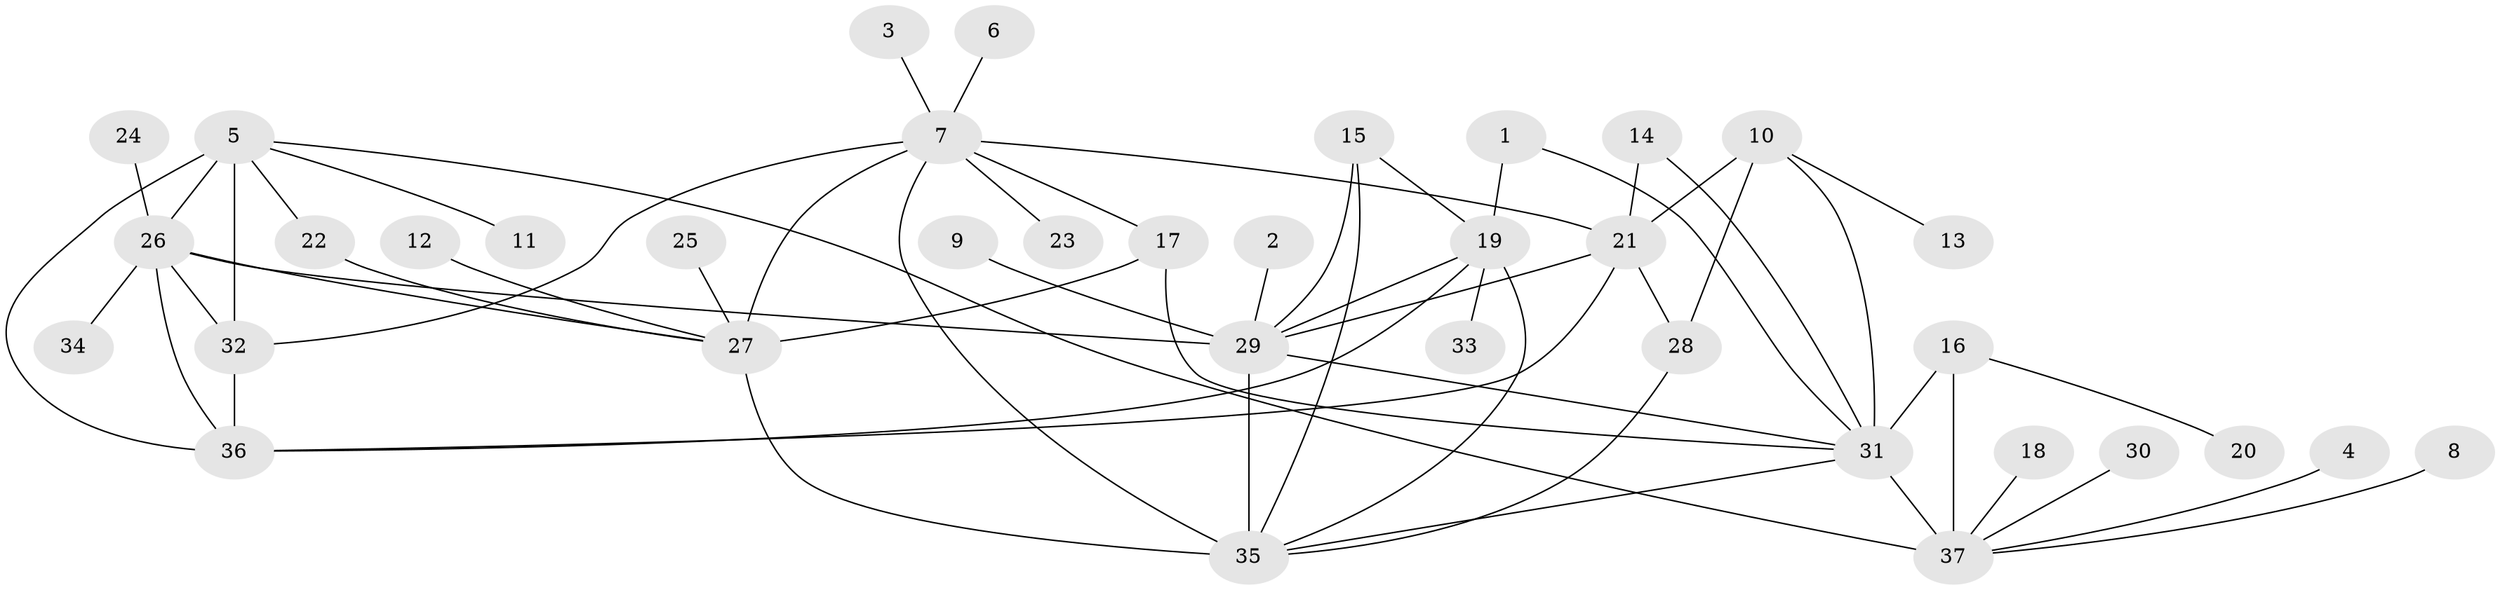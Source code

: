 // original degree distribution, {8: 0.09166666666666666, 7: 0.03333333333333333, 9: 0.016666666666666666, 11: 0.025, 6: 0.03333333333333333, 5: 0.008333333333333333, 10: 0.025, 13: 0.016666666666666666, 2: 0.175, 1: 0.5666666666666667, 4: 0.008333333333333333}
// Generated by graph-tools (version 1.1) at 2025/37/03/04/25 23:37:37]
// undirected, 37 vertices, 59 edges
graph export_dot {
  node [color=gray90,style=filled];
  1;
  2;
  3;
  4;
  5;
  6;
  7;
  8;
  9;
  10;
  11;
  12;
  13;
  14;
  15;
  16;
  17;
  18;
  19;
  20;
  21;
  22;
  23;
  24;
  25;
  26;
  27;
  28;
  29;
  30;
  31;
  32;
  33;
  34;
  35;
  36;
  37;
  1 -- 19 [weight=1.0];
  1 -- 31 [weight=1.0];
  2 -- 29 [weight=1.0];
  3 -- 7 [weight=1.0];
  4 -- 37 [weight=1.0];
  5 -- 11 [weight=1.0];
  5 -- 22 [weight=1.0];
  5 -- 26 [weight=2.0];
  5 -- 32 [weight=2.0];
  5 -- 36 [weight=1.0];
  5 -- 37 [weight=1.0];
  6 -- 7 [weight=1.0];
  7 -- 17 [weight=4.0];
  7 -- 21 [weight=1.0];
  7 -- 23 [weight=1.0];
  7 -- 27 [weight=4.0];
  7 -- 32 [weight=1.0];
  7 -- 35 [weight=1.0];
  8 -- 37 [weight=1.0];
  9 -- 29 [weight=1.0];
  10 -- 13 [weight=1.0];
  10 -- 21 [weight=2.0];
  10 -- 28 [weight=3.0];
  10 -- 31 [weight=1.0];
  12 -- 27 [weight=1.0];
  14 -- 21 [weight=1.0];
  14 -- 31 [weight=1.0];
  15 -- 19 [weight=1.0];
  15 -- 29 [weight=3.0];
  15 -- 35 [weight=1.0];
  16 -- 20 [weight=1.0];
  16 -- 31 [weight=6.0];
  16 -- 37 [weight=3.0];
  17 -- 27 [weight=1.0];
  17 -- 31 [weight=1.0];
  18 -- 37 [weight=1.0];
  19 -- 29 [weight=3.0];
  19 -- 33 [weight=1.0];
  19 -- 35 [weight=1.0];
  19 -- 36 [weight=1.0];
  21 -- 28 [weight=6.0];
  21 -- 29 [weight=1.0];
  21 -- 36 [weight=1.0];
  22 -- 27 [weight=1.0];
  24 -- 26 [weight=1.0];
  25 -- 27 [weight=1.0];
  26 -- 27 [weight=1.0];
  26 -- 29 [weight=1.0];
  26 -- 32 [weight=4.0];
  26 -- 34 [weight=1.0];
  26 -- 36 [weight=2.0];
  27 -- 35 [weight=1.0];
  28 -- 35 [weight=1.0];
  29 -- 31 [weight=1.0];
  29 -- 35 [weight=3.0];
  30 -- 37 [weight=1.0];
  31 -- 35 [weight=1.0];
  31 -- 37 [weight=2.0];
  32 -- 36 [weight=2.0];
}
